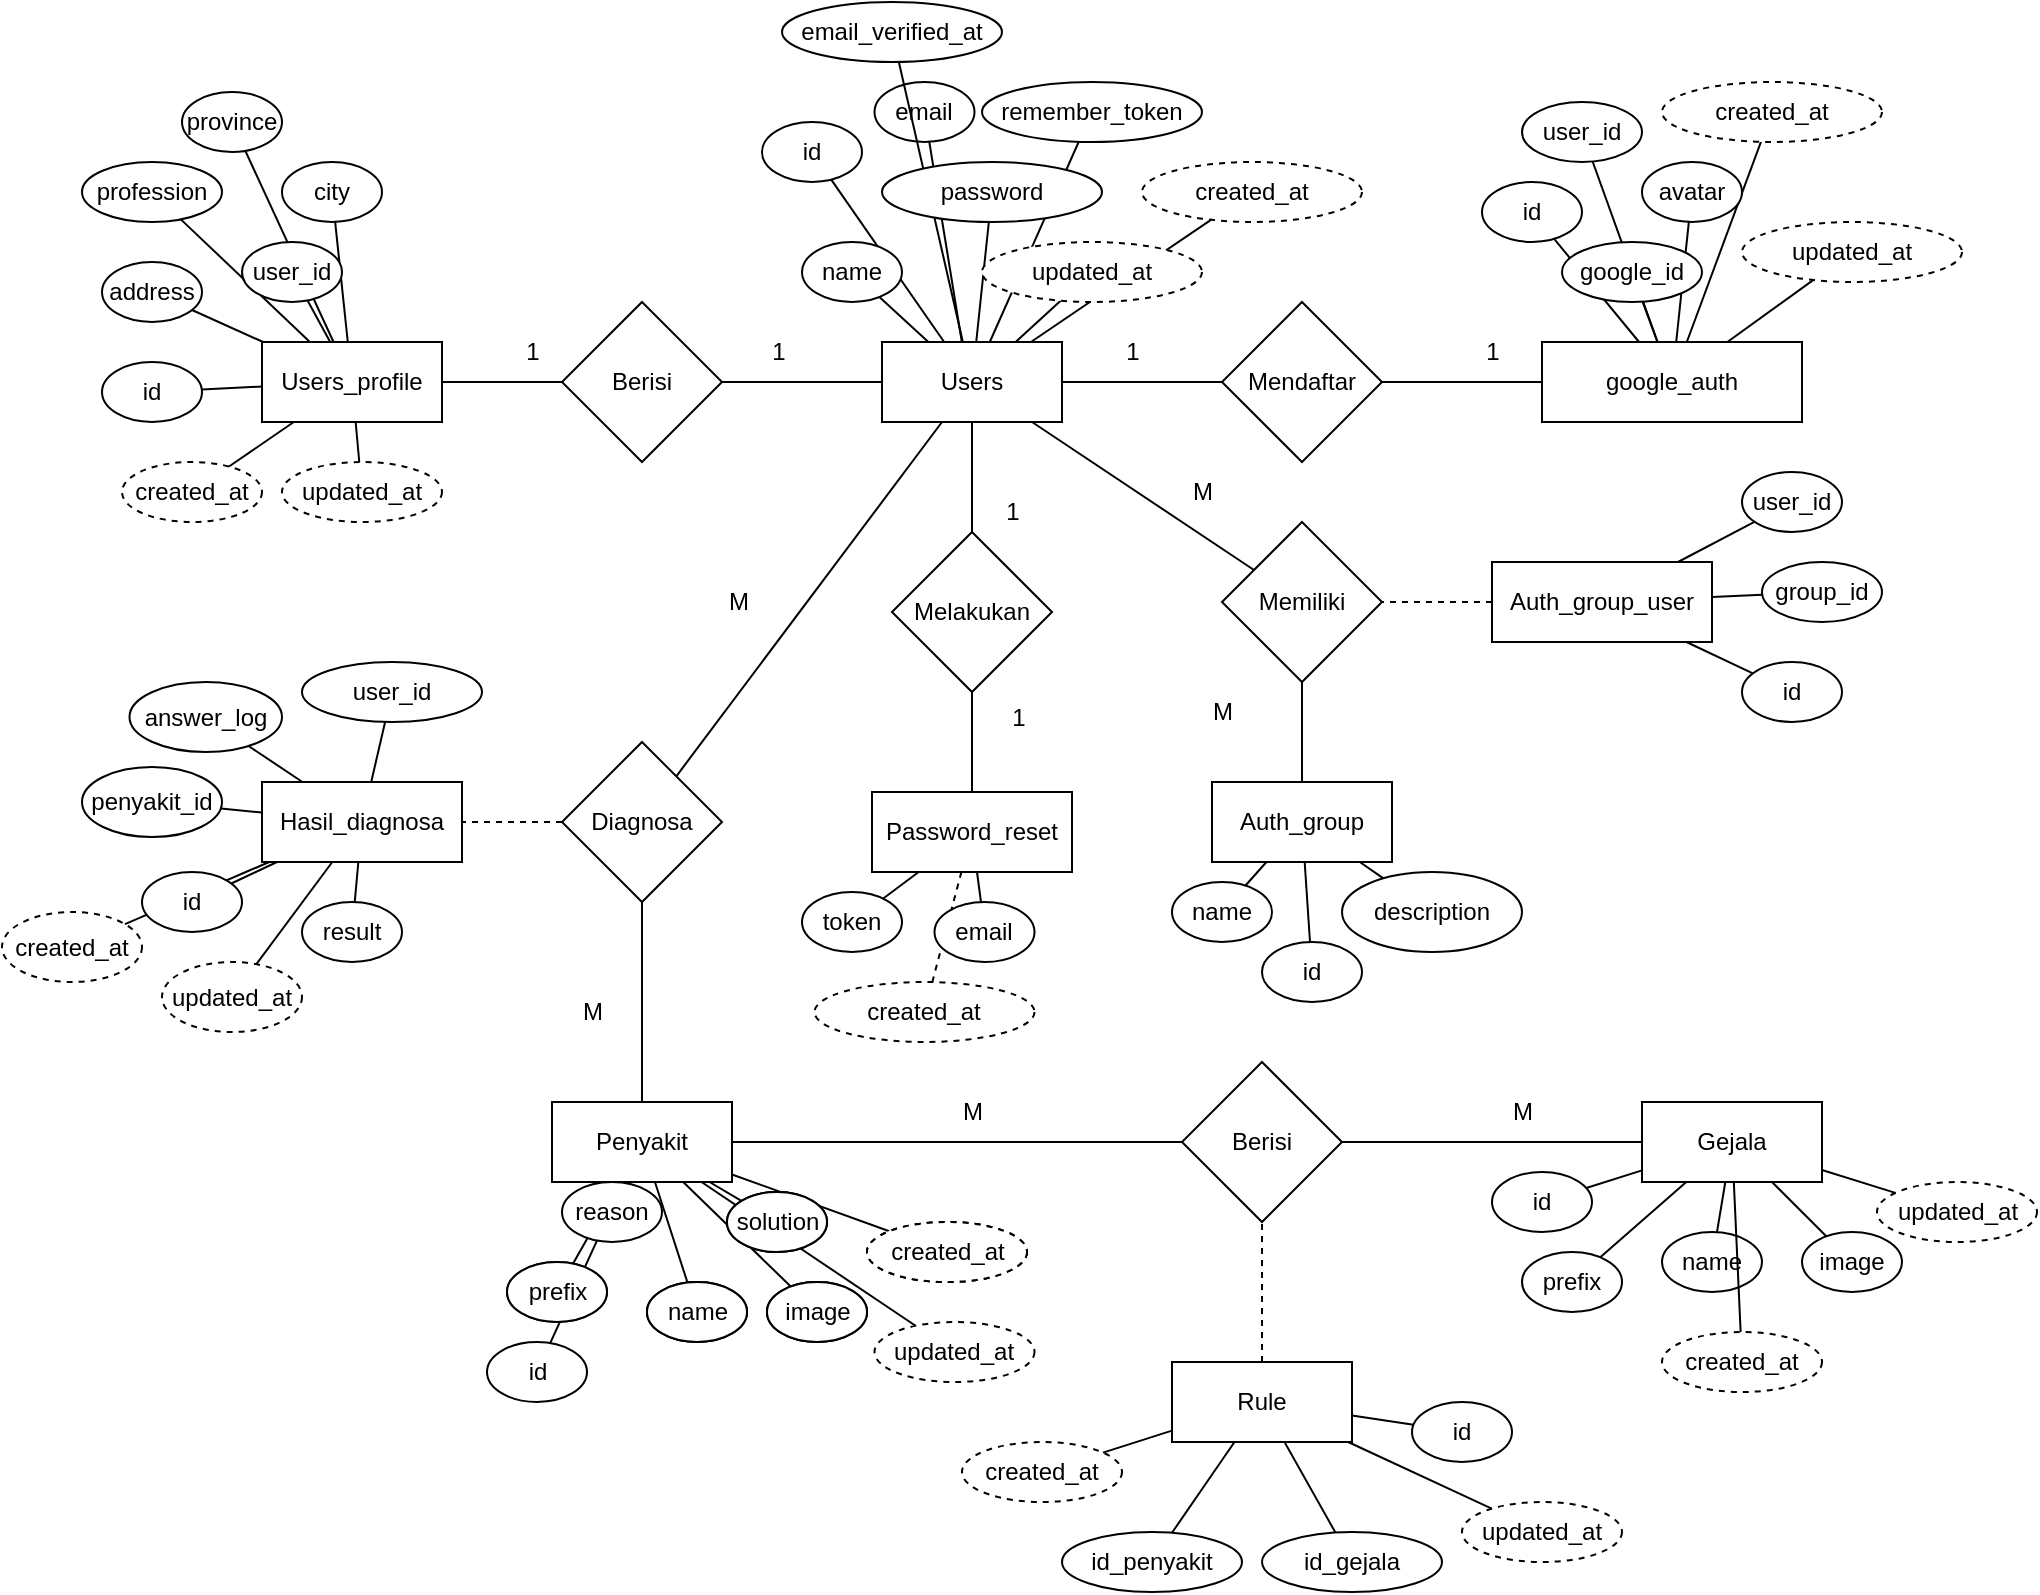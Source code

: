 <mxfile scale="2" border="0">
    <diagram id="fldr3gODsz9kr09m95sS" name="Page-1">
        <mxGraphModel dx="2185" dy="815" grid="1" gridSize="10" guides="1" tooltips="1" connect="1" arrows="1" fold="1" page="1" pageScale="1" pageWidth="850" pageHeight="1100" background="none" math="0" shadow="0">
            <root>
                <mxCell id="0"/>
                <mxCell id="1" parent="0"/>
                <mxCell id="28" value="" style="endArrow=none;html=1;" parent="1" source="2" target="8" edge="1">
                    <mxGeometry width="50" height="50" relative="1" as="geometry">
                        <mxPoint x="-10" y="230" as="sourcePoint"/>
                        <mxPoint x="40" y="180" as="targetPoint"/>
                    </mxGeometry>
                </mxCell>
                <mxCell id="29" value="" style="endArrow=none;html=1;" parent="1" source="2" target="9" edge="1">
                    <mxGeometry width="50" height="50" relative="1" as="geometry">
                        <mxPoint x="-10" y="230" as="sourcePoint"/>
                        <mxPoint x="40" y="180" as="targetPoint"/>
                    </mxGeometry>
                </mxCell>
                <mxCell id="2" value="Users" style="rounded=0;whiteSpace=wrap;html=1;" parent="1" vertex="1">
                    <mxGeometry x="-90" y="260" width="90" height="40" as="geometry"/>
                </mxCell>
                <mxCell id="5" value="email" style="ellipse;whiteSpace=wrap;html=1;" parent="1" vertex="1">
                    <mxGeometry x="-93.75" y="130" width="50" height="30" as="geometry"/>
                </mxCell>
                <mxCell id="6" value="email_verified_at" style="ellipse;whiteSpace=wrap;html=1;" parent="1" vertex="1">
                    <mxGeometry x="-140" y="90" width="110" height="30" as="geometry"/>
                </mxCell>
                <mxCell id="8" value="remember_token" style="ellipse;whiteSpace=wrap;html=1;" parent="1" vertex="1">
                    <mxGeometry x="-40" y="130" width="110" height="30" as="geometry"/>
                </mxCell>
                <mxCell id="9" value="created_at" style="ellipse;whiteSpace=wrap;html=1;dashed=1;" parent="1" vertex="1">
                    <mxGeometry x="40" y="170" width="110" height="30" as="geometry"/>
                </mxCell>
                <mxCell id="20" value="" style="endArrow=none;html=1;exitX=0.444;exitY=0.007;exitDx=0;exitDy=0;exitPerimeter=0;" parent="1" source="2" target="5" edge="1">
                    <mxGeometry width="50" height="50" relative="1" as="geometry">
                        <mxPoint x="40" y="230" as="sourcePoint"/>
                        <mxPoint x="90" y="180" as="targetPoint"/>
                    </mxGeometry>
                </mxCell>
                <mxCell id="21" value="" style="endArrow=none;html=1;" parent="1" source="2" target="4" edge="1">
                    <mxGeometry width="50" height="50" relative="1" as="geometry">
                        <mxPoint x="-170" y="210" as="sourcePoint"/>
                        <mxPoint x="-120" y="160" as="targetPoint"/>
                    </mxGeometry>
                </mxCell>
                <mxCell id="22" value="" style="endArrow=none;html=1;" parent="1" source="3" target="2" edge="1">
                    <mxGeometry width="50" height="50" relative="1" as="geometry">
                        <mxPoint x="40" y="230" as="sourcePoint"/>
                        <mxPoint x="90" y="180" as="targetPoint"/>
                    </mxGeometry>
                </mxCell>
                <mxCell id="25" value="" style="endArrow=none;html=1;" parent="1" source="2" target="7" edge="1">
                    <mxGeometry width="50" height="50" relative="1" as="geometry">
                        <mxPoint x="40" y="230" as="sourcePoint"/>
                        <mxPoint x="90" y="180" as="targetPoint"/>
                    </mxGeometry>
                </mxCell>
                <mxCell id="26" value="" style="endArrow=none;html=1;" parent="1" source="2" target="10" edge="1">
                    <mxGeometry width="50" height="50" relative="1" as="geometry">
                        <mxPoint x="-64.552" y="260" as="sourcePoint"/>
                        <mxPoint x="-82.762" y="139.988" as="targetPoint"/>
                    </mxGeometry>
                </mxCell>
                <mxCell id="10" value="updated_at" style="ellipse;whiteSpace=wrap;html=1;dashed=1;" parent="1" vertex="1">
                    <mxGeometry x="-40" y="210" width="110" height="30" as="geometry"/>
                </mxCell>
                <mxCell id="27" value="" style="endArrow=none;html=1;" parent="1" source="2" target="6" edge="1">
                    <mxGeometry width="50" height="50" relative="1" as="geometry">
                        <mxPoint x="40" y="230" as="sourcePoint"/>
                        <mxPoint x="90" y="180" as="targetPoint"/>
                    </mxGeometry>
                </mxCell>
                <mxCell id="4" value="name" style="ellipse;whiteSpace=wrap;html=1;" parent="1" vertex="1">
                    <mxGeometry x="-130" y="210" width="50" height="30" as="geometry"/>
                </mxCell>
                <mxCell id="7" value="password" style="ellipse;whiteSpace=wrap;html=1;" parent="1" vertex="1">
                    <mxGeometry x="-90" y="170" width="110" height="30" as="geometry"/>
                </mxCell>
                <mxCell id="3" value="id" style="ellipse;whiteSpace=wrap;html=1;" parent="1" vertex="1">
                    <mxGeometry x="-150" y="150" width="50" height="30" as="geometry"/>
                </mxCell>
                <mxCell id="31" value="google_auth" style="rounded=0;whiteSpace=wrap;html=1;" parent="1" vertex="1">
                    <mxGeometry x="240" y="260" width="130" height="40" as="geometry"/>
                </mxCell>
                <mxCell id="42" value="" style="endArrow=none;html=1;strokeColor=default;" parent="1" source="31" target="33" edge="1">
                    <mxGeometry width="50" height="50" relative="1" as="geometry">
                        <mxPoint x="110" y="360" as="sourcePoint"/>
                        <mxPoint x="160" y="310" as="targetPoint"/>
                    </mxGeometry>
                </mxCell>
                <mxCell id="43" value="" style="endArrow=none;html=1;strokeColor=default;" parent="1" source="31" target="34" edge="1">
                    <mxGeometry width="50" height="50" relative="1" as="geometry">
                        <mxPoint x="170" y="320" as="sourcePoint"/>
                        <mxPoint x="220" y="270" as="targetPoint"/>
                    </mxGeometry>
                </mxCell>
                <mxCell id="44" value="" style="endArrow=none;html=1;strokeColor=default;" parent="1" source="35" target="31" edge="1">
                    <mxGeometry width="50" height="50" relative="1" as="geometry">
                        <mxPoint x="160" y="250" as="sourcePoint"/>
                        <mxPoint x="210" y="200" as="targetPoint"/>
                    </mxGeometry>
                </mxCell>
                <mxCell id="45" value="" style="endArrow=none;html=1;strokeColor=default;" parent="1" source="31" target="36" edge="1">
                    <mxGeometry width="50" height="50" relative="1" as="geometry">
                        <mxPoint x="160" y="250" as="sourcePoint"/>
                        <mxPoint x="210" y="200" as="targetPoint"/>
                    </mxGeometry>
                </mxCell>
                <mxCell id="46" value="" style="endArrow=none;html=1;strokeColor=default;" parent="1" source="31" target="37" edge="1">
                    <mxGeometry width="50" height="50" relative="1" as="geometry">
                        <mxPoint x="160" y="250" as="sourcePoint"/>
                        <mxPoint x="210" y="200" as="targetPoint"/>
                    </mxGeometry>
                </mxCell>
                <mxCell id="47" value="" style="endArrow=none;html=1;strokeColor=default;" parent="1" source="31" target="38" edge="1">
                    <mxGeometry width="50" height="50" relative="1" as="geometry">
                        <mxPoint x="160" y="250" as="sourcePoint"/>
                        <mxPoint x="210" y="200" as="targetPoint"/>
                    </mxGeometry>
                </mxCell>
                <mxCell id="34" value="user_id" style="ellipse;whiteSpace=wrap;html=1;" parent="1" vertex="1">
                    <mxGeometry x="230" y="140" width="60" height="30" as="geometry"/>
                </mxCell>
                <mxCell id="35" value="google_id" style="ellipse;whiteSpace=wrap;html=1;" parent="1" vertex="1">
                    <mxGeometry x="250" y="210" width="70" height="30" as="geometry"/>
                </mxCell>
                <mxCell id="36" value="avatar" style="ellipse;whiteSpace=wrap;html=1;" parent="1" vertex="1">
                    <mxGeometry x="290" y="170" width="50" height="30" as="geometry"/>
                </mxCell>
                <mxCell id="33" value="id" style="ellipse;whiteSpace=wrap;html=1;" parent="1" vertex="1">
                    <mxGeometry x="210" y="180" width="50" height="30" as="geometry"/>
                </mxCell>
                <mxCell id="37" value="created_at" style="ellipse;whiteSpace=wrap;html=1;dashed=1;" parent="1" vertex="1">
                    <mxGeometry x="300" y="130" width="110" height="30" as="geometry"/>
                </mxCell>
                <mxCell id="38" value="updated_at" style="ellipse;whiteSpace=wrap;html=1;dashed=1;" parent="1" vertex="1">
                    <mxGeometry x="340" y="200" width="110" height="30" as="geometry"/>
                </mxCell>
                <mxCell id="50" value="Password_reset" style="rounded=0;whiteSpace=wrap;html=1;" parent="1" vertex="1">
                    <mxGeometry x="-95" y="485" width="100" height="40" as="geometry"/>
                </mxCell>
                <mxCell id="52" value="token" style="ellipse;whiteSpace=wrap;html=1;" parent="1" vertex="1">
                    <mxGeometry x="-130" y="535" width="50" height="30" as="geometry"/>
                </mxCell>
                <mxCell id="53" value="created_at" style="ellipse;whiteSpace=wrap;html=1;dashed=1;" parent="1" vertex="1">
                    <mxGeometry x="-123.75" y="580" width="110" height="30" as="geometry"/>
                </mxCell>
                <mxCell id="55" value="" style="endArrow=none;html=1;strokeColor=default;dashed=1;" parent="1" source="50" target="53" edge="1">
                    <mxGeometry width="50" height="50" relative="1" as="geometry">
                        <mxPoint x="120" y="565" as="sourcePoint"/>
                        <mxPoint x="170" y="515" as="targetPoint"/>
                    </mxGeometry>
                </mxCell>
                <mxCell id="56" value="" style="endArrow=none;html=1;strokeColor=default;" parent="1" source="50" target="52" edge="1">
                    <mxGeometry width="50" height="50" relative="1" as="geometry">
                        <mxPoint x="-240" y="575" as="sourcePoint"/>
                        <mxPoint x="-200" y="525" as="targetPoint"/>
                    </mxGeometry>
                </mxCell>
                <mxCell id="57" value="" style="endArrow=none;html=1;strokeColor=default;" parent="1" source="51" target="50" edge="1">
                    <mxGeometry width="50" height="50" relative="1" as="geometry">
                        <mxPoint x="-80" y="635" as="sourcePoint"/>
                        <mxPoint x="-30" y="585" as="targetPoint"/>
                    </mxGeometry>
                </mxCell>
                <mxCell id="58" value="Penyakit" style="rounded=0;whiteSpace=wrap;html=1;" parent="1" vertex="1">
                    <mxGeometry x="-255" y="640" width="90" height="40" as="geometry"/>
                </mxCell>
                <mxCell id="60" value="prefix" style="ellipse;whiteSpace=wrap;html=1;" parent="1" vertex="1">
                    <mxGeometry x="-277.5" y="720" width="50" height="30" as="geometry"/>
                </mxCell>
                <mxCell id="63" value="solution" style="ellipse;whiteSpace=wrap;html=1;" parent="1" vertex="1">
                    <mxGeometry x="-167.5" y="685" width="50" height="30" as="geometry"/>
                </mxCell>
                <mxCell id="66" value="created_at" style="ellipse;whiteSpace=wrap;html=1;dashed=1;" parent="1" vertex="1">
                    <mxGeometry x="-97.5" y="700" width="80" height="30" as="geometry"/>
                </mxCell>
                <mxCell id="67" value="updated_at" style="ellipse;whiteSpace=wrap;html=1;dashed=1;" parent="1" vertex="1">
                    <mxGeometry x="-93.75" y="750" width="80" height="30" as="geometry"/>
                </mxCell>
                <mxCell id="68" value="" style="endArrow=none;html=1;strokeColor=default;" parent="1" source="58" target="59" edge="1">
                    <mxGeometry width="50" height="50" relative="1" as="geometry">
                        <mxPoint x="270" y="620" as="sourcePoint"/>
                        <mxPoint x="320" y="570" as="targetPoint"/>
                    </mxGeometry>
                </mxCell>
                <mxCell id="69" value="" style="endArrow=none;html=1;strokeColor=default;" parent="1" source="58" target="60" edge="1">
                    <mxGeometry width="50" height="50" relative="1" as="geometry">
                        <mxPoint x="170" y="690" as="sourcePoint"/>
                        <mxPoint x="220" y="640" as="targetPoint"/>
                    </mxGeometry>
                </mxCell>
                <mxCell id="70" value="" style="endArrow=none;html=1;strokeColor=default;" parent="1" source="58" target="62" edge="1">
                    <mxGeometry width="50" height="50" relative="1" as="geometry">
                        <mxPoint x="313.462" y="690" as="sourcePoint"/>
                        <mxPoint x="278.568" y="657.599" as="targetPoint"/>
                    </mxGeometry>
                </mxCell>
                <mxCell id="61" value="name" style="ellipse;whiteSpace=wrap;html=1;" parent="1" vertex="1">
                    <mxGeometry x="-207.5" y="730" width="50" height="30" as="geometry"/>
                </mxCell>
                <mxCell id="71" value="" style="endArrow=none;html=1;strokeColor=default;" parent="1" source="58" target="63" edge="1">
                    <mxGeometry width="50" height="50" relative="1" as="geometry">
                        <mxPoint x="290" y="600" as="sourcePoint"/>
                        <mxPoint x="340" y="550" as="targetPoint"/>
                    </mxGeometry>
                </mxCell>
                <mxCell id="72" value="" style="endArrow=none;html=1;strokeColor=default;" parent="1" source="58" target="64" edge="1">
                    <mxGeometry width="50" height="50" relative="1" as="geometry">
                        <mxPoint x="330" y="640" as="sourcePoint"/>
                        <mxPoint x="380" y="590" as="targetPoint"/>
                    </mxGeometry>
                </mxCell>
                <mxCell id="73" value="" style="endArrow=none;html=1;strokeColor=default;" parent="1" source="58" target="66" edge="1">
                    <mxGeometry width="50" height="50" relative="1" as="geometry">
                        <mxPoint x="330" y="640" as="sourcePoint"/>
                        <mxPoint x="380" y="590" as="targetPoint"/>
                    </mxGeometry>
                </mxCell>
                <mxCell id="64" value="image" style="ellipse;whiteSpace=wrap;html=1;" parent="1" vertex="1">
                    <mxGeometry x="-147.5" y="730" width="50" height="30" as="geometry"/>
                </mxCell>
                <mxCell id="74" value="" style="endArrow=none;html=1;strokeColor=default;" parent="1" source="58" target="67" edge="1">
                    <mxGeometry width="50" height="50" relative="1" as="geometry">
                        <mxPoint x="364.403" y="690" as="sourcePoint"/>
                        <mxPoint x="440.66" y="638.13" as="targetPoint"/>
                    </mxGeometry>
                </mxCell>
                <mxCell id="75" value="Gejala" style="rounded=0;whiteSpace=wrap;html=1;" parent="1" vertex="1">
                    <mxGeometry x="290" y="640" width="90" height="40" as="geometry"/>
                </mxCell>
                <mxCell id="76" value="id" style="ellipse;whiteSpace=wrap;html=1;" parent="1" vertex="1">
                    <mxGeometry x="215" y="675" width="50" height="30" as="geometry"/>
                </mxCell>
                <mxCell id="77" value="prefix" style="ellipse;whiteSpace=wrap;html=1;" parent="1" vertex="1">
                    <mxGeometry x="230" y="715" width="50" height="30" as="geometry"/>
                </mxCell>
                <mxCell id="80" value="created_at" style="ellipse;whiteSpace=wrap;html=1;dashed=1;" parent="1" vertex="1">
                    <mxGeometry x="300" y="755" width="80" height="30" as="geometry"/>
                </mxCell>
                <mxCell id="81" value="updated_at" style="ellipse;whiteSpace=wrap;html=1;dashed=1;" parent="1" vertex="1">
                    <mxGeometry x="407.5" y="680" width="80" height="30" as="geometry"/>
                </mxCell>
                <mxCell id="82" value="" style="endArrow=none;html=1;strokeColor=default;" parent="1" source="75" target="76" edge="1">
                    <mxGeometry width="50" height="50" relative="1" as="geometry">
                        <mxPoint x="265" y="575" as="sourcePoint"/>
                        <mxPoint x="315" y="525" as="targetPoint"/>
                    </mxGeometry>
                </mxCell>
                <mxCell id="83" value="" style="endArrow=none;html=1;strokeColor=default;" parent="1" source="75" target="77" edge="1">
                    <mxGeometry width="50" height="50" relative="1" as="geometry">
                        <mxPoint x="165" y="645" as="sourcePoint"/>
                        <mxPoint x="215" y="595" as="targetPoint"/>
                    </mxGeometry>
                </mxCell>
                <mxCell id="85" value="name" style="ellipse;whiteSpace=wrap;html=1;" parent="1" vertex="1">
                    <mxGeometry x="300" y="705" width="50" height="30" as="geometry"/>
                </mxCell>
                <mxCell id="87" value="" style="endArrow=none;html=1;strokeColor=default;" parent="1" source="75" target="89" edge="1">
                    <mxGeometry width="50" height="50" relative="1" as="geometry">
                        <mxPoint x="325" y="595" as="sourcePoint"/>
                        <mxPoint x="375" y="545" as="targetPoint"/>
                    </mxGeometry>
                </mxCell>
                <mxCell id="88" value="" style="endArrow=none;html=1;strokeColor=default;" parent="1" source="75" target="80" edge="1">
                    <mxGeometry width="50" height="50" relative="1" as="geometry">
                        <mxPoint x="325" y="595" as="sourcePoint"/>
                        <mxPoint x="375" y="545" as="targetPoint"/>
                    </mxGeometry>
                </mxCell>
                <mxCell id="89" value="image" style="ellipse;whiteSpace=wrap;html=1;" parent="1" vertex="1">
                    <mxGeometry x="370" y="705" width="50" height="30" as="geometry"/>
                </mxCell>
                <mxCell id="90" value="" style="endArrow=none;html=1;strokeColor=default;" parent="1" source="75" target="81" edge="1">
                    <mxGeometry width="50" height="50" relative="1" as="geometry">
                        <mxPoint x="359.403" y="645" as="sourcePoint"/>
                        <mxPoint x="403.712" y="668.689" as="targetPoint"/>
                    </mxGeometry>
                </mxCell>
                <mxCell id="92" value="Rule" style="rounded=0;whiteSpace=wrap;html=1;" parent="1" vertex="1">
                    <mxGeometry x="55" y="770" width="90" height="40" as="geometry"/>
                </mxCell>
                <mxCell id="93" value="id" style="ellipse;whiteSpace=wrap;html=1;" parent="1" vertex="1">
                    <mxGeometry x="175" y="790" width="50" height="30" as="geometry"/>
                </mxCell>
                <mxCell id="94" value="id_penyakit" style="ellipse;whiteSpace=wrap;html=1;" parent="1" vertex="1">
                    <mxGeometry y="855" width="90" height="30" as="geometry"/>
                </mxCell>
                <mxCell id="95" value="id_gejala" style="ellipse;whiteSpace=wrap;html=1;" parent="1" vertex="1">
                    <mxGeometry x="100" y="855" width="90" height="30" as="geometry"/>
                </mxCell>
                <mxCell id="97" value="created_at" style="ellipse;whiteSpace=wrap;html=1;dashed=1;" parent="1" vertex="1">
                    <mxGeometry x="-50" y="810" width="80" height="30" as="geometry"/>
                </mxCell>
                <mxCell id="98" value="updated_at" style="ellipse;whiteSpace=wrap;html=1;dashed=1;" parent="1" vertex="1">
                    <mxGeometry x="200" y="840" width="80" height="30" as="geometry"/>
                </mxCell>
                <mxCell id="99" value="" style="endArrow=none;html=1;strokeColor=default;" parent="1" source="92" target="93" edge="1">
                    <mxGeometry width="50" height="50" relative="1" as="geometry">
                        <mxPoint x="-70" y="740" as="sourcePoint"/>
                        <mxPoint x="-20" y="690" as="targetPoint"/>
                    </mxGeometry>
                </mxCell>
                <mxCell id="100" value="" style="endArrow=none;html=1;strokeColor=default;" parent="1" source="94" target="92" edge="1">
                    <mxGeometry width="50" height="50" relative="1" as="geometry">
                        <mxPoint x="20" y="710" as="sourcePoint"/>
                        <mxPoint x="70" y="660" as="targetPoint"/>
                    </mxGeometry>
                </mxCell>
                <mxCell id="101" value="" style="endArrow=none;html=1;strokeColor=default;" parent="1" source="92" target="95" edge="1">
                    <mxGeometry width="50" height="50" relative="1" as="geometry">
                        <mxPoint x="20" y="710" as="sourcePoint"/>
                        <mxPoint x="70" y="660" as="targetPoint"/>
                    </mxGeometry>
                </mxCell>
                <mxCell id="102" value="" style="endArrow=none;html=1;strokeColor=default;" parent="1" source="92" target="97" edge="1">
                    <mxGeometry width="50" height="50" relative="1" as="geometry">
                        <mxPoint x="20" y="710" as="sourcePoint"/>
                        <mxPoint x="70" y="660" as="targetPoint"/>
                    </mxGeometry>
                </mxCell>
                <mxCell id="103" value="" style="endArrow=none;html=1;strokeColor=default;" parent="1" source="92" target="98" edge="1">
                    <mxGeometry width="50" height="50" relative="1" as="geometry">
                        <mxPoint x="20" y="710" as="sourcePoint"/>
                        <mxPoint x="70" y="660" as="targetPoint"/>
                    </mxGeometry>
                </mxCell>
                <mxCell id="105" value="Mendaftar" style="rhombus;whiteSpace=wrap;html=1;" parent="1" vertex="1">
                    <mxGeometry x="80" y="240" width="80" height="80" as="geometry"/>
                </mxCell>
                <mxCell id="110" value="" style="endArrow=none;html=1;strokeColor=default;" parent="1" source="105" target="2" edge="1">
                    <mxGeometry width="50" height="50" relative="1" as="geometry">
                        <mxPoint x="140" y="400" as="sourcePoint"/>
                        <mxPoint x="190" y="350" as="targetPoint"/>
                    </mxGeometry>
                </mxCell>
                <mxCell id="111" value="" style="endArrow=none;html=1;strokeColor=default;" parent="1" source="105" target="31" edge="1">
                    <mxGeometry width="50" height="50" relative="1" as="geometry">
                        <mxPoint x="100" y="290" as="sourcePoint"/>
                        <mxPoint x="10" y="290" as="targetPoint"/>
                    </mxGeometry>
                </mxCell>
                <mxCell id="113" value="Melakukan" style="rhombus;whiteSpace=wrap;html=1;" parent="1" vertex="1">
                    <mxGeometry x="-85" y="355" width="80" height="80" as="geometry"/>
                </mxCell>
                <mxCell id="114" value="" style="endArrow=none;html=1;strokeColor=default;entryX=0.5;entryY=1;entryDx=0;entryDy=0;" parent="1" source="113" target="2" edge="1">
                    <mxGeometry width="50" height="50" relative="1" as="geometry">
                        <mxPoint x="90" y="290" as="sourcePoint"/>
                        <mxPoint x="10" y="290" as="targetPoint"/>
                    </mxGeometry>
                </mxCell>
                <mxCell id="115" value="" style="endArrow=none;html=1;strokeColor=default;" parent="1" source="113" target="50" edge="1">
                    <mxGeometry width="50" height="50" relative="1" as="geometry">
                        <mxPoint x="-38.095" y="371.905" as="sourcePoint"/>
                        <mxPoint x="-35" y="310" as="targetPoint"/>
                    </mxGeometry>
                </mxCell>
                <mxCell id="116" value="Berisi" style="rhombus;whiteSpace=wrap;html=1;" parent="1" vertex="1">
                    <mxGeometry x="60" y="620" width="80" height="80" as="geometry"/>
                </mxCell>
                <mxCell id="119" value="" style="endArrow=none;html=1;strokeColor=default;" parent="1" source="75" target="85" edge="1">
                    <mxGeometry width="50" height="50" relative="1" as="geometry">
                        <mxPoint x="312.662" y="685" as="sourcePoint"/>
                        <mxPoint x="276.523" y="726.688" as="targetPoint"/>
                    </mxGeometry>
                </mxCell>
                <mxCell id="120" value="" style="endArrow=none;html=1;strokeColor=default;" parent="1" source="116" target="58" edge="1">
                    <mxGeometry width="50" height="50" relative="1" as="geometry">
                        <mxPoint x="480" y="970" as="sourcePoint"/>
                        <mxPoint x="530" y="920" as="targetPoint"/>
                    </mxGeometry>
                </mxCell>
                <mxCell id="122" value="" style="endArrow=none;html=1;strokeColor=default;" parent="1" source="116" target="75" edge="1">
                    <mxGeometry width="50" height="50" relative="1" as="geometry">
                        <mxPoint x="351.6" y="791.6" as="sourcePoint"/>
                        <mxPoint x="354.167" y="730" as="targetPoint"/>
                    </mxGeometry>
                </mxCell>
                <mxCell id="124" value="" style="endArrow=none;html=1;strokeColor=default;dashed=1;" parent="1" source="92" target="116" edge="1">
                    <mxGeometry width="50" height="50" relative="1" as="geometry">
                        <mxPoint x="260" y="920" as="sourcePoint"/>
                        <mxPoint x="310" y="870" as="targetPoint"/>
                    </mxGeometry>
                </mxCell>
                <mxCell id="125" value="Auth_group" style="rounded=0;whiteSpace=wrap;html=1;" parent="1" vertex="1">
                    <mxGeometry x="75" y="480" width="90" height="40" as="geometry"/>
                </mxCell>
                <mxCell id="126" value="id" style="ellipse;whiteSpace=wrap;html=1;" parent="1" vertex="1">
                    <mxGeometry x="100" y="560" width="50" height="30" as="geometry"/>
                </mxCell>
                <mxCell id="127" value="name" style="ellipse;whiteSpace=wrap;html=1;" parent="1" vertex="1">
                    <mxGeometry x="55" y="530" width="50" height="30" as="geometry"/>
                </mxCell>
                <mxCell id="128" value="description" style="ellipse;whiteSpace=wrap;html=1;" parent="1" vertex="1">
                    <mxGeometry x="140" y="525" width="90" height="40" as="geometry"/>
                </mxCell>
                <mxCell id="130" value="" style="endArrow=none;html=1;strokeColor=default;" parent="1" source="125" target="127" edge="1">
                    <mxGeometry width="50" height="50" relative="1" as="geometry">
                        <mxPoint x="180" y="445" as="sourcePoint"/>
                        <mxPoint x="230" y="395" as="targetPoint"/>
                    </mxGeometry>
                </mxCell>
                <mxCell id="131" value="" style="endArrow=none;html=1;strokeColor=default;" parent="1" source="125" target="126" edge="1">
                    <mxGeometry width="50" height="50" relative="1" as="geometry">
                        <mxPoint x="120" y="445" as="sourcePoint"/>
                        <mxPoint x="170" y="395" as="targetPoint"/>
                    </mxGeometry>
                </mxCell>
                <mxCell id="132" value="" style="endArrow=none;html=1;strokeColor=default;" parent="1" source="125" target="128" edge="1">
                    <mxGeometry width="50" height="50" relative="1" as="geometry">
                        <mxPoint x="160" y="465" as="sourcePoint"/>
                        <mxPoint x="210" y="415" as="targetPoint"/>
                    </mxGeometry>
                </mxCell>
                <mxCell id="133" value="Auth_group_user" style="rounded=0;whiteSpace=wrap;html=1;" parent="1" vertex="1">
                    <mxGeometry x="215" y="370" width="110" height="40" as="geometry"/>
                </mxCell>
                <mxCell id="135" value="id" style="ellipse;whiteSpace=wrap;html=1;" parent="1" vertex="1">
                    <mxGeometry x="340" y="420" width="50" height="30" as="geometry"/>
                </mxCell>
                <mxCell id="136" value="group_id" style="ellipse;whiteSpace=wrap;html=1;" parent="1" vertex="1">
                    <mxGeometry x="350" y="370" width="60" height="30" as="geometry"/>
                </mxCell>
                <mxCell id="137" value="user_id" style="ellipse;whiteSpace=wrap;html=1;" parent="1" vertex="1">
                    <mxGeometry x="340" y="325" width="50" height="30" as="geometry"/>
                </mxCell>
                <mxCell id="138" value="" style="endArrow=none;html=1;strokeColor=default;" parent="1" source="135" target="133" edge="1">
                    <mxGeometry width="50" height="50" relative="1" as="geometry">
                        <mxPoint x="220" y="470" as="sourcePoint"/>
                        <mxPoint x="270" y="420" as="targetPoint"/>
                    </mxGeometry>
                </mxCell>
                <mxCell id="139" value="" style="endArrow=none;html=1;strokeColor=default;" parent="1" source="133" target="136" edge="1">
                    <mxGeometry width="50" height="50" relative="1" as="geometry">
                        <mxPoint x="340" y="440" as="sourcePoint"/>
                        <mxPoint x="390" y="390" as="targetPoint"/>
                    </mxGeometry>
                </mxCell>
                <mxCell id="140" value="" style="endArrow=none;html=1;strokeColor=default;" parent="1" source="133" target="137" edge="1">
                    <mxGeometry width="50" height="50" relative="1" as="geometry">
                        <mxPoint x="310" y="500" as="sourcePoint"/>
                        <mxPoint x="360" y="450" as="targetPoint"/>
                    </mxGeometry>
                </mxCell>
                <mxCell id="142" value="Memiliki" style="rhombus;whiteSpace=wrap;html=1;" parent="1" vertex="1">
                    <mxGeometry x="80" y="350" width="80" height="80" as="geometry"/>
                </mxCell>
                <mxCell id="144" value="" style="endArrow=none;html=1;strokeColor=default;" parent="1" source="142" target="2" edge="1">
                    <mxGeometry width="50" height="50" relative="1" as="geometry">
                        <mxPoint x="190" y="490" as="sourcePoint"/>
                        <mxPoint x="240" y="440" as="targetPoint"/>
                    </mxGeometry>
                </mxCell>
                <mxCell id="145" value="" style="endArrow=none;html=1;strokeColor=default;" parent="1" source="142" target="125" edge="1">
                    <mxGeometry width="50" height="50" relative="1" as="geometry">
                        <mxPoint x="106.429" y="388.571" as="sourcePoint"/>
                        <mxPoint x="-6.304" y="310" as="targetPoint"/>
                    </mxGeometry>
                </mxCell>
                <mxCell id="146" value="" style="endArrow=none;html=1;strokeColor=default;dashed=1;" parent="1" source="133" target="142" edge="1">
                    <mxGeometry width="50" height="50" relative="1" as="geometry">
                        <mxPoint x="270" y="580" as="sourcePoint"/>
                        <mxPoint x="320" y="530" as="targetPoint"/>
                    </mxGeometry>
                </mxCell>
                <mxCell id="147" value="Users_profile" style="rounded=0;whiteSpace=wrap;html=1;" parent="1" vertex="1">
                    <mxGeometry x="-400" y="260" width="90" height="40" as="geometry"/>
                </mxCell>
                <mxCell id="148" value="id" style="ellipse;whiteSpace=wrap;html=1;" parent="1" vertex="1">
                    <mxGeometry x="-480" y="270" width="50" height="30" as="geometry"/>
                </mxCell>
                <mxCell id="150" value="address" style="ellipse;whiteSpace=wrap;html=1;" parent="1" vertex="1">
                    <mxGeometry x="-480" y="220" width="50" height="30" as="geometry"/>
                </mxCell>
                <mxCell id="151" value="city" style="ellipse;whiteSpace=wrap;html=1;" parent="1" vertex="1">
                    <mxGeometry x="-390" y="170" width="50" height="30" as="geometry"/>
                </mxCell>
                <mxCell id="152" value="province" style="ellipse;whiteSpace=wrap;html=1;" parent="1" vertex="1">
                    <mxGeometry x="-440" y="135" width="50" height="30" as="geometry"/>
                </mxCell>
                <mxCell id="153" value="profession" style="ellipse;whiteSpace=wrap;html=1;" parent="1" vertex="1">
                    <mxGeometry x="-490" y="170" width="70" height="30" as="geometry"/>
                </mxCell>
                <mxCell id="154" value="created_at" style="ellipse;whiteSpace=wrap;html=1;dashed=1;" parent="1" vertex="1">
                    <mxGeometry x="-470" y="320" width="70" height="30" as="geometry"/>
                </mxCell>
                <mxCell id="155" value="updated_at" style="ellipse;whiteSpace=wrap;html=1;dashed=1;" parent="1" vertex="1">
                    <mxGeometry x="-390" y="320" width="80" height="30" as="geometry"/>
                </mxCell>
                <mxCell id="156" value="" style="endArrow=none;html=1;strokeColor=default;" parent="1" source="147" target="152" edge="1">
                    <mxGeometry width="50" height="50" relative="1" as="geometry">
                        <mxPoint x="-320" y="180" as="sourcePoint"/>
                        <mxPoint x="-270" y="130" as="targetPoint"/>
                    </mxGeometry>
                </mxCell>
                <mxCell id="157" value="" style="endArrow=none;html=1;strokeColor=default;" parent="1" source="147" target="151" edge="1">
                    <mxGeometry width="50" height="50" relative="1" as="geometry">
                        <mxPoint x="-330" y="170" as="sourcePoint"/>
                        <mxPoint x="-280" y="120" as="targetPoint"/>
                    </mxGeometry>
                </mxCell>
                <mxCell id="158" value="" style="endArrow=none;html=1;strokeColor=default;" parent="1" source="147" target="149" edge="1">
                    <mxGeometry width="50" height="50" relative="1" as="geometry">
                        <mxPoint x="-290" y="180" as="sourcePoint"/>
                        <mxPoint x="-240" y="130" as="targetPoint"/>
                    </mxGeometry>
                </mxCell>
                <mxCell id="159" value="" style="endArrow=none;html=1;strokeColor=default;" parent="1" source="147" target="153" edge="1">
                    <mxGeometry width="50" height="50" relative="1" as="geometry">
                        <mxPoint x="-310" y="220" as="sourcePoint"/>
                        <mxPoint x="-260" y="170" as="targetPoint"/>
                    </mxGeometry>
                </mxCell>
                <mxCell id="160" value="" style="endArrow=none;html=1;strokeColor=default;" parent="1" source="147" target="150" edge="1">
                    <mxGeometry width="50" height="50" relative="1" as="geometry">
                        <mxPoint x="-300" y="240" as="sourcePoint"/>
                        <mxPoint x="-250" y="190" as="targetPoint"/>
                    </mxGeometry>
                </mxCell>
                <mxCell id="161" value="" style="endArrow=none;html=1;strokeColor=default;" parent="1" source="147" target="148" edge="1">
                    <mxGeometry width="50" height="50" relative="1" as="geometry">
                        <mxPoint x="-290" y="250" as="sourcePoint"/>
                        <mxPoint x="-240" y="200" as="targetPoint"/>
                    </mxGeometry>
                </mxCell>
                <mxCell id="162" value="" style="endArrow=none;html=1;strokeColor=default;" parent="1" source="147" target="154" edge="1">
                    <mxGeometry width="50" height="50" relative="1" as="geometry">
                        <mxPoint x="-310" y="250" as="sourcePoint"/>
                        <mxPoint x="-260" y="200" as="targetPoint"/>
                    </mxGeometry>
                </mxCell>
                <mxCell id="163" value="" style="endArrow=none;html=1;strokeColor=default;" parent="1" source="147" target="155" edge="1">
                    <mxGeometry width="50" height="50" relative="1" as="geometry">
                        <mxPoint x="-290" y="230" as="sourcePoint"/>
                        <mxPoint x="-240" y="180" as="targetPoint"/>
                    </mxGeometry>
                </mxCell>
                <mxCell id="164" value="Berisi" style="rhombus;whiteSpace=wrap;html=1;" parent="1" vertex="1">
                    <mxGeometry x="-250" y="240" width="80" height="80" as="geometry"/>
                </mxCell>
                <mxCell id="165" value="" style="endArrow=none;html=1;strokeColor=default;" parent="1" source="147" target="164" edge="1">
                    <mxGeometry width="50" height="50" relative="1" as="geometry">
                        <mxPoint x="-250" y="380" as="sourcePoint"/>
                        <mxPoint x="-200" y="330" as="targetPoint"/>
                    </mxGeometry>
                </mxCell>
                <mxCell id="166" value="" style="endArrow=none;html=1;strokeColor=default;" parent="1" source="2" target="164" edge="1">
                    <mxGeometry width="50" height="50" relative="1" as="geometry">
                        <mxPoint x="-240" y="410" as="sourcePoint"/>
                        <mxPoint x="-190" y="360" as="targetPoint"/>
                    </mxGeometry>
                </mxCell>
                <mxCell id="168" value="Hasil_diagnosa" style="rounded=0;whiteSpace=wrap;html=1;" parent="1" vertex="1">
                    <mxGeometry x="-400" y="480" width="100" height="40" as="geometry"/>
                </mxCell>
                <mxCell id="170" value="user_id" style="ellipse;whiteSpace=wrap;html=1;" parent="1" vertex="1">
                    <mxGeometry x="-380" y="420" width="90" height="30" as="geometry"/>
                </mxCell>
                <mxCell id="171" value="penyakit_id" style="ellipse;whiteSpace=wrap;html=1;" parent="1" vertex="1">
                    <mxGeometry x="-490" y="472.5" width="70" height="35" as="geometry"/>
                </mxCell>
                <mxCell id="172" value="answer_log" style="ellipse;whiteSpace=wrap;html=1;" parent="1" vertex="1">
                    <mxGeometry x="-466.25" y="430" width="76.25" height="35" as="geometry"/>
                </mxCell>
                <mxCell id="173" value="result" style="ellipse;whiteSpace=wrap;html=1;" parent="1" vertex="1">
                    <mxGeometry x="-380" y="540" width="50" height="30" as="geometry"/>
                </mxCell>
                <mxCell id="174" value="created_at" style="ellipse;whiteSpace=wrap;html=1;dashed=1;" parent="1" vertex="1">
                    <mxGeometry x="-530" y="545" width="70" height="35" as="geometry"/>
                </mxCell>
                <mxCell id="175" value="updated_at" style="ellipse;whiteSpace=wrap;html=1;dashed=1;" parent="1" vertex="1">
                    <mxGeometry x="-450" y="570" width="70" height="35" as="geometry"/>
                </mxCell>
                <mxCell id="176" value="" style="endArrow=none;html=1;strokeColor=default;" parent="1" source="61" target="58" edge="1">
                    <mxGeometry width="50" height="50" relative="1" as="geometry">
                        <mxPoint x="-80" y="815" as="sourcePoint"/>
                        <mxPoint x="-30" y="765" as="targetPoint"/>
                    </mxGeometry>
                </mxCell>
                <mxCell id="177" value="created_at" style="ellipse;whiteSpace=wrap;html=1;dashed=1;" parent="1" vertex="1">
                    <mxGeometry x="-97.5" y="700" width="80" height="30" as="geometry"/>
                </mxCell>
                <mxCell id="179" value="image" style="ellipse;whiteSpace=wrap;html=1;" parent="1" vertex="1">
                    <mxGeometry x="-147.5" y="730" width="50" height="30" as="geometry"/>
                </mxCell>
                <mxCell id="180" value="solution" style="ellipse;whiteSpace=wrap;html=1;" parent="1" vertex="1">
                    <mxGeometry x="-167.5" y="685" width="50" height="30" as="geometry"/>
                </mxCell>
                <mxCell id="181" value="name" style="ellipse;whiteSpace=wrap;html=1;" parent="1" vertex="1">
                    <mxGeometry x="-207.5" y="730" width="50" height="30" as="geometry"/>
                </mxCell>
                <mxCell id="59" value="id" style="ellipse;whiteSpace=wrap;html=1;" parent="1" vertex="1">
                    <mxGeometry x="-287.5" y="760" width="50" height="30" as="geometry"/>
                </mxCell>
                <mxCell id="62" value="reason" style="ellipse;whiteSpace=wrap;html=1;" parent="1" vertex="1">
                    <mxGeometry x="-250" y="680" width="50" height="30" as="geometry"/>
                </mxCell>
                <mxCell id="183" value="created_at" style="ellipse;whiteSpace=wrap;html=1;dashed=1;" parent="1" vertex="1">
                    <mxGeometry x="-97.5" y="700" width="80" height="30" as="geometry"/>
                </mxCell>
                <mxCell id="184" value="image" style="ellipse;whiteSpace=wrap;html=1;" parent="1" vertex="1">
                    <mxGeometry x="-147.5" y="730" width="50" height="30" as="geometry"/>
                </mxCell>
                <mxCell id="185" value="solution" style="ellipse;whiteSpace=wrap;html=1;" parent="1" vertex="1">
                    <mxGeometry x="-167.5" y="685" width="50" height="30" as="geometry"/>
                </mxCell>
                <mxCell id="186" value="name" style="ellipse;whiteSpace=wrap;html=1;" parent="1" vertex="1">
                    <mxGeometry x="-207.5" y="730" width="50" height="30" as="geometry"/>
                </mxCell>
                <mxCell id="187" value="prefix" style="ellipse;whiteSpace=wrap;html=1;" parent="1" vertex="1">
                    <mxGeometry x="-277.5" y="720" width="50" height="30" as="geometry"/>
                </mxCell>
                <mxCell id="191" value="Diagnosa" style="rhombus;whiteSpace=wrap;html=1;" parent="1" vertex="1">
                    <mxGeometry x="-250" y="460" width="80" height="80" as="geometry"/>
                </mxCell>
                <mxCell id="192" value="" style="endArrow=none;html=1;strokeColor=default;dashed=1;" parent="1" source="191" target="168" edge="1">
                    <mxGeometry width="50" height="50" relative="1" as="geometry">
                        <mxPoint x="-543.75" y="735" as="sourcePoint"/>
                        <mxPoint x="-493.75" y="685" as="targetPoint"/>
                    </mxGeometry>
                </mxCell>
                <mxCell id="193" value="" style="endArrow=none;html=1;strokeColor=default;" parent="1" source="58" target="191" edge="1">
                    <mxGeometry width="50" height="50" relative="1" as="geometry">
                        <mxPoint x="-384.286" y="559.286" as="sourcePoint"/>
                        <mxPoint x="-480.0" y="543.333" as="targetPoint"/>
                    </mxGeometry>
                </mxCell>
                <mxCell id="194" value="" style="endArrow=none;html=1;strokeColor=default;" parent="1" source="168" target="170" edge="1">
                    <mxGeometry width="50" height="50" relative="1" as="geometry">
                        <mxPoint x="-540" y="440" as="sourcePoint"/>
                        <mxPoint x="-490" y="390" as="targetPoint"/>
                    </mxGeometry>
                </mxCell>
                <mxCell id="195" value="" style="endArrow=none;html=1;strokeColor=default;" parent="1" source="168" target="171" edge="1">
                    <mxGeometry width="50" height="50" relative="1" as="geometry">
                        <mxPoint x="-530" y="450" as="sourcePoint"/>
                        <mxPoint x="-480" y="400" as="targetPoint"/>
                    </mxGeometry>
                </mxCell>
                <mxCell id="196" value="" style="endArrow=none;html=1;strokeColor=default;" parent="1" source="168" target="169" edge="1">
                    <mxGeometry width="50" height="50" relative="1" as="geometry">
                        <mxPoint x="-560" y="470" as="sourcePoint"/>
                        <mxPoint x="-510" y="420" as="targetPoint"/>
                    </mxGeometry>
                </mxCell>
                <mxCell id="149" value="user_id" style="ellipse;whiteSpace=wrap;html=1;" parent="1" vertex="1">
                    <mxGeometry x="-410" y="210" width="50" height="30" as="geometry"/>
                </mxCell>
                <mxCell id="197" value="" style="endArrow=none;html=1;strokeColor=default;" parent="1" source="172" target="168" edge="1">
                    <mxGeometry width="50" height="50" relative="1" as="geometry">
                        <mxPoint x="-300" y="510" as="sourcePoint"/>
                        <mxPoint x="-250" y="460" as="targetPoint"/>
                    </mxGeometry>
                </mxCell>
                <mxCell id="198" value="" style="endArrow=none;html=1;strokeColor=default;" parent="1" source="168" target="173" edge="1">
                    <mxGeometry width="50" height="50" relative="1" as="geometry">
                        <mxPoint x="-300" y="630" as="sourcePoint"/>
                        <mxPoint x="-250" y="580" as="targetPoint"/>
                    </mxGeometry>
                </mxCell>
                <mxCell id="199" value="" style="endArrow=none;html=1;strokeColor=default;" parent="1" source="168" target="174" edge="1">
                    <mxGeometry width="50" height="50" relative="1" as="geometry">
                        <mxPoint x="-280" y="630" as="sourcePoint"/>
                        <mxPoint x="-230" y="580" as="targetPoint"/>
                    </mxGeometry>
                </mxCell>
                <mxCell id="200" value="" style="endArrow=none;html=1;strokeColor=default;" parent="1" source="168" target="175" edge="1">
                    <mxGeometry width="50" height="50" relative="1" as="geometry">
                        <mxPoint x="-270" y="620" as="sourcePoint"/>
                        <mxPoint x="-220" y="570" as="targetPoint"/>
                    </mxGeometry>
                </mxCell>
                <mxCell id="169" value="id" style="ellipse;whiteSpace=wrap;html=1;" parent="1" vertex="1">
                    <mxGeometry x="-460" y="525" width="50" height="30" as="geometry"/>
                </mxCell>
                <mxCell id="202" value="1" style="text;html=1;align=center;verticalAlign=middle;resizable=0;points=[];autosize=1;strokeColor=none;fillColor=none;" parent="1" vertex="1">
                    <mxGeometry x="-157.5" y="250" width="30" height="30" as="geometry"/>
                </mxCell>
                <mxCell id="203" value="M" style="text;html=1;align=center;verticalAlign=middle;resizable=0;points=[];autosize=1;strokeColor=none;fillColor=none;" parent="1" vertex="1">
                    <mxGeometry x="-177.5" y="375" width="30" height="30" as="geometry"/>
                </mxCell>
                <mxCell id="204" value="1" style="text;html=1;align=center;verticalAlign=middle;resizable=0;points=[];autosize=1;strokeColor=none;fillColor=none;" parent="1" vertex="1">
                    <mxGeometry x="-280" y="250" width="30" height="30" as="geometry"/>
                </mxCell>
                <mxCell id="206" value="M" style="text;html=1;align=center;verticalAlign=middle;resizable=0;points=[];autosize=1;strokeColor=none;fillColor=none;" parent="1" vertex="1">
                    <mxGeometry x="-250" y="580" width="30" height="30" as="geometry"/>
                </mxCell>
                <mxCell id="207" value="" style="endArrow=none;html=1;strokeColor=default;" parent="1" source="191" target="2" edge="1">
                    <mxGeometry width="50" height="50" relative="1" as="geometry">
                        <mxPoint x="-290" y="480" as="sourcePoint"/>
                        <mxPoint x="-240" y="430" as="targetPoint"/>
                    </mxGeometry>
                </mxCell>
                <mxCell id="208" value="1" style="text;html=1;align=center;verticalAlign=middle;resizable=0;points=[];autosize=1;strokeColor=none;fillColor=none;" parent="1" vertex="1">
                    <mxGeometry x="20" y="250" width="30" height="30" as="geometry"/>
                </mxCell>
                <mxCell id="209" value="1" style="text;html=1;align=center;verticalAlign=middle;resizable=0;points=[];autosize=1;strokeColor=none;fillColor=none;" parent="1" vertex="1">
                    <mxGeometry x="200" y="250" width="30" height="30" as="geometry"/>
                </mxCell>
                <mxCell id="211" value="1" style="text;html=1;align=center;verticalAlign=middle;resizable=0;points=[];autosize=1;strokeColor=none;fillColor=none;" parent="1" vertex="1">
                    <mxGeometry x="-40" y="330" width="30" height="30" as="geometry"/>
                </mxCell>
                <mxCell id="212" value="1" style="text;html=1;align=center;verticalAlign=middle;resizable=0;points=[];autosize=1;strokeColor=none;fillColor=none;" parent="1" vertex="1">
                    <mxGeometry x="-37.5" y="432.5" width="30" height="30" as="geometry"/>
                </mxCell>
                <mxCell id="213" value="M" style="text;html=1;align=center;verticalAlign=middle;resizable=0;points=[];autosize=1;strokeColor=none;fillColor=none;" parent="1" vertex="1">
                    <mxGeometry x="55" y="320" width="30" height="30" as="geometry"/>
                </mxCell>
                <mxCell id="214" value="M" style="text;html=1;align=center;verticalAlign=middle;resizable=0;points=[];autosize=1;strokeColor=none;fillColor=none;" parent="1" vertex="1">
                    <mxGeometry x="65" y="430" width="30" height="30" as="geometry"/>
                </mxCell>
                <mxCell id="215" value="M" style="text;html=1;align=center;verticalAlign=middle;resizable=0;points=[];autosize=1;strokeColor=none;fillColor=none;" parent="1" vertex="1">
                    <mxGeometry x="-60" y="630" width="30" height="30" as="geometry"/>
                </mxCell>
                <mxCell id="216" value="M" style="text;html=1;align=center;verticalAlign=middle;resizable=0;points=[];autosize=1;strokeColor=none;fillColor=none;" parent="1" vertex="1">
                    <mxGeometry x="215" y="630" width="30" height="30" as="geometry"/>
                </mxCell>
                <mxCell id="51" value="email" style="ellipse;whiteSpace=wrap;html=1;" parent="1" vertex="1">
                    <mxGeometry x="-63.75" y="540" width="50" height="30" as="geometry"/>
                </mxCell>
            </root>
        </mxGraphModel>
    </diagram>
</mxfile>
